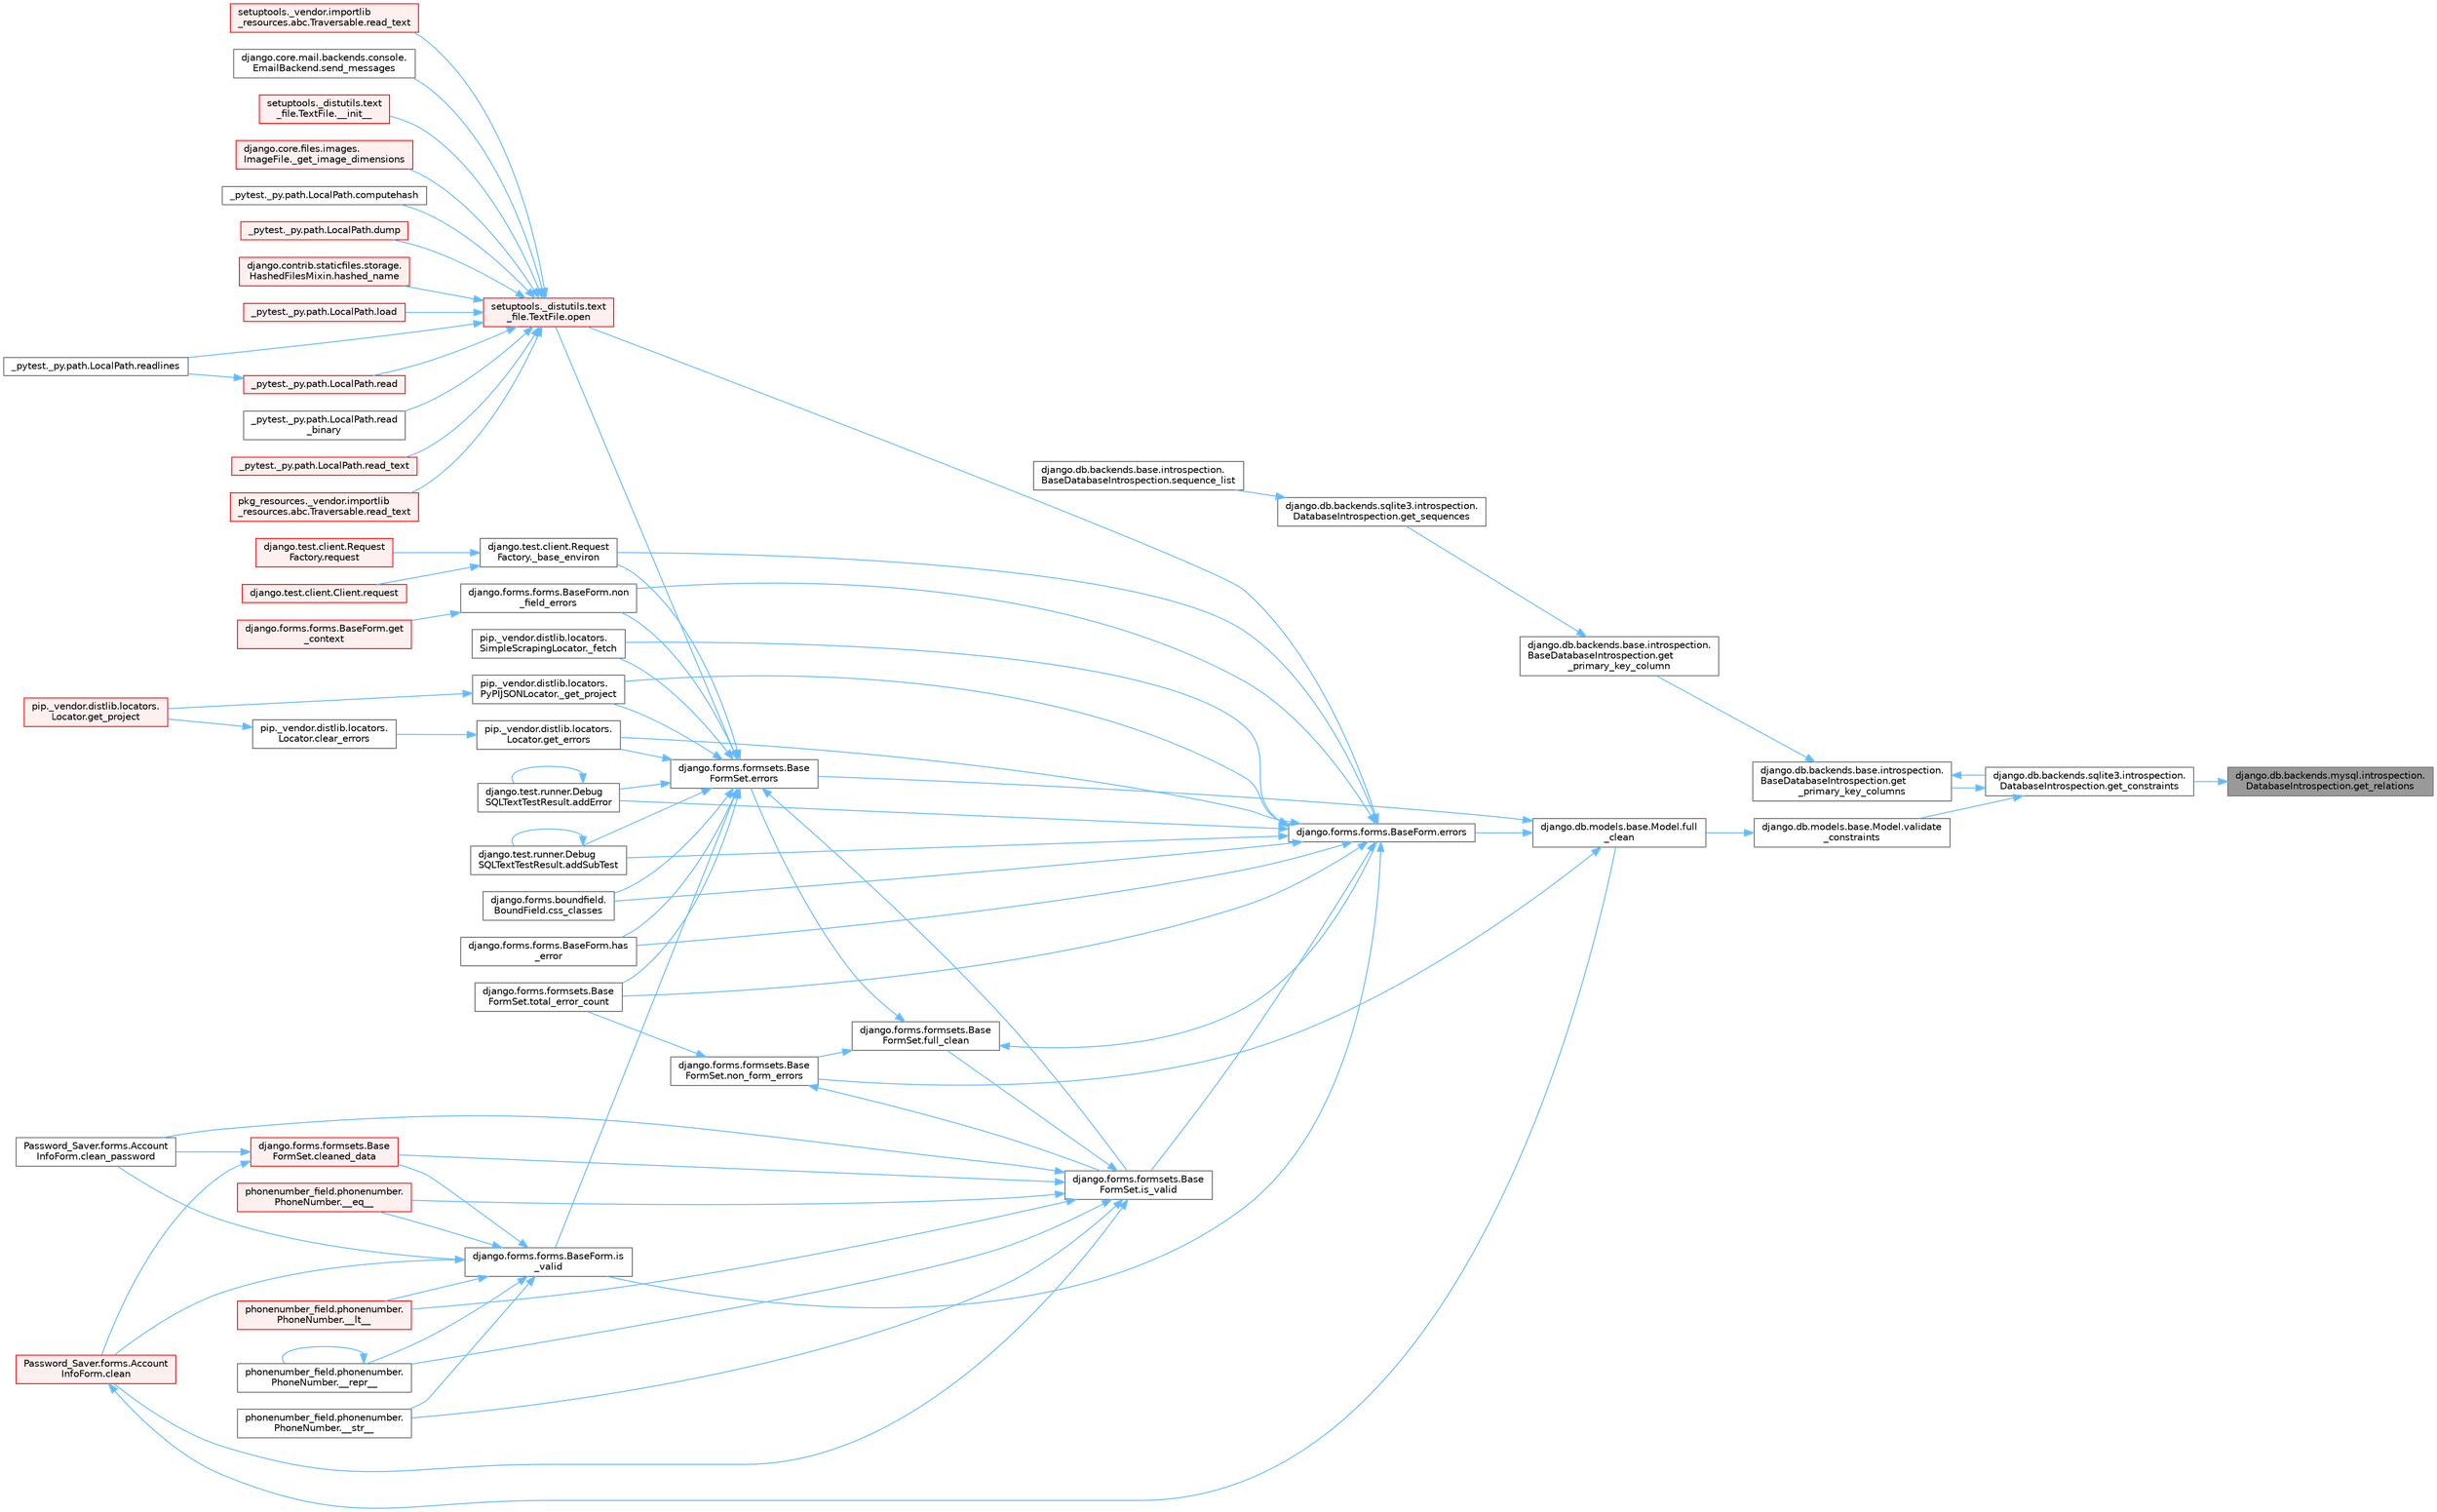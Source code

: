 digraph "django.db.backends.mysql.introspection.DatabaseIntrospection.get_relations"
{
 // LATEX_PDF_SIZE
  bgcolor="transparent";
  edge [fontname=Helvetica,fontsize=10,labelfontname=Helvetica,labelfontsize=10];
  node [fontname=Helvetica,fontsize=10,shape=box,height=0.2,width=0.4];
  rankdir="RL";
  Node1 [id="Node000001",label="django.db.backends.mysql.introspection.\lDatabaseIntrospection.get_relations",height=0.2,width=0.4,color="gray40", fillcolor="grey60", style="filled", fontcolor="black",tooltip=" "];
  Node1 -> Node2 [id="edge1_Node000001_Node000002",dir="back",color="steelblue1",style="solid",tooltip=" "];
  Node2 [id="Node000002",label="django.db.backends.sqlite3.introspection.\lDatabaseIntrospection.get_constraints",height=0.2,width=0.4,color="grey40", fillcolor="white", style="filled",URL="$classdjango_1_1db_1_1backends_1_1sqlite3_1_1introspection_1_1_database_introspection.html#a4f9b970311726f2a009c4d6c41978584",tooltip=" "];
  Node2 -> Node3 [id="edge2_Node000002_Node000003",dir="back",color="steelblue1",style="solid",tooltip=" "];
  Node3 [id="Node000003",label="django.db.backends.base.introspection.\lBaseDatabaseIntrospection.get\l_primary_key_columns",height=0.2,width=0.4,color="grey40", fillcolor="white", style="filled",URL="$classdjango_1_1db_1_1backends_1_1base_1_1introspection_1_1_base_database_introspection.html#a73c7324f1a12dbe61b5618caa90219c6",tooltip=" "];
  Node3 -> Node2 [id="edge3_Node000003_Node000002",dir="back",color="steelblue1",style="solid",tooltip=" "];
  Node3 -> Node4 [id="edge4_Node000003_Node000004",dir="back",color="steelblue1",style="solid",tooltip=" "];
  Node4 [id="Node000004",label="django.db.backends.base.introspection.\lBaseDatabaseIntrospection.get\l_primary_key_column",height=0.2,width=0.4,color="grey40", fillcolor="white", style="filled",URL="$classdjango_1_1db_1_1backends_1_1base_1_1introspection_1_1_base_database_introspection.html#af291fe20ae2db23b47f8426d13d591ed",tooltip=" "];
  Node4 -> Node5 [id="edge5_Node000004_Node000005",dir="back",color="steelblue1",style="solid",tooltip=" "];
  Node5 [id="Node000005",label="django.db.backends.sqlite3.introspection.\lDatabaseIntrospection.get_sequences",height=0.2,width=0.4,color="grey40", fillcolor="white", style="filled",URL="$classdjango_1_1db_1_1backends_1_1sqlite3_1_1introspection_1_1_database_introspection.html#a36d0587fcc257b1efd2027bb5c4ddc3f",tooltip=" "];
  Node5 -> Node6 [id="edge6_Node000005_Node000006",dir="back",color="steelblue1",style="solid",tooltip=" "];
  Node6 [id="Node000006",label="django.db.backends.base.introspection.\lBaseDatabaseIntrospection.sequence_list",height=0.2,width=0.4,color="grey40", fillcolor="white", style="filled",URL="$classdjango_1_1db_1_1backends_1_1base_1_1introspection_1_1_base_database_introspection.html#a082149e6b1bf2ffda8ce8a541bc386c0",tooltip=" "];
  Node2 -> Node7 [id="edge7_Node000002_Node000007",dir="back",color="steelblue1",style="solid",tooltip=" "];
  Node7 [id="Node000007",label="django.db.models.base.Model.validate\l_constraints",height=0.2,width=0.4,color="grey40", fillcolor="white", style="filled",URL="$classdjango_1_1db_1_1models_1_1base_1_1_model.html#af6f277f8e822324745ea37a39c2ede5e",tooltip=" "];
  Node7 -> Node8 [id="edge8_Node000007_Node000008",dir="back",color="steelblue1",style="solid",tooltip=" "];
  Node8 [id="Node000008",label="django.db.models.base.Model.full\l_clean",height=0.2,width=0.4,color="grey40", fillcolor="white", style="filled",URL="$classdjango_1_1db_1_1models_1_1base_1_1_model.html#a2e68bd042bd3e52b086f8838eeaa416f",tooltip=" "];
  Node8 -> Node9 [id="edge9_Node000008_Node000009",dir="back",color="steelblue1",style="solid",tooltip=" "];
  Node9 [id="Node000009",label="django.forms.forms.BaseForm.errors",height=0.2,width=0.4,color="grey40", fillcolor="white", style="filled",URL="$classdjango_1_1forms_1_1forms_1_1_base_form.html#aca47cb75eb6c321d1c429b33eca94d49",tooltip=" "];
  Node9 -> Node10 [id="edge10_Node000009_Node000010",dir="back",color="steelblue1",style="solid",tooltip=" "];
  Node10 [id="Node000010",label="django.test.client.Request\lFactory._base_environ",height=0.2,width=0.4,color="grey40", fillcolor="white", style="filled",URL="$classdjango_1_1test_1_1client_1_1_request_factory.html#ab650654b992f4e9fc9e30bd0442973c1",tooltip=" "];
  Node10 -> Node11 [id="edge11_Node000010_Node000011",dir="back",color="steelblue1",style="solid",tooltip=" "];
  Node11 [id="Node000011",label="django.test.client.Client.request",height=0.2,width=0.4,color="red", fillcolor="#FFF0F0", style="filled",URL="$classdjango_1_1test_1_1client_1_1_client.html#a2f51c5251142ab6503937051936e33fa",tooltip=" "];
  Node10 -> Node3184 [id="edge12_Node000010_Node003184",dir="back",color="steelblue1",style="solid",tooltip=" "];
  Node3184 [id="Node003184",label="django.test.client.Request\lFactory.request",height=0.2,width=0.4,color="red", fillcolor="#FFF0F0", style="filled",URL="$classdjango_1_1test_1_1client_1_1_request_factory.html#adae411ab0df6839c5364b647e4dc63ad",tooltip=" "];
  Node9 -> Node601 [id="edge13_Node000009_Node000601",dir="back",color="steelblue1",style="solid",tooltip=" "];
  Node601 [id="Node000601",label="pip._vendor.distlib.locators.\lSimpleScrapingLocator._fetch",height=0.2,width=0.4,color="grey40", fillcolor="white", style="filled",URL="$classpip_1_1__vendor_1_1distlib_1_1locators_1_1_simple_scraping_locator.html#a72156eb8243de03d8881db3caaa60b8c",tooltip=" "];
  Node9 -> Node602 [id="edge14_Node000009_Node000602",dir="back",color="steelblue1",style="solid",tooltip=" "];
  Node602 [id="Node000602",label="pip._vendor.distlib.locators.\lPyPIJSONLocator._get_project",height=0.2,width=0.4,color="grey40", fillcolor="white", style="filled",URL="$classpip_1_1__vendor_1_1distlib_1_1locators_1_1_py_p_i_j_s_o_n_locator.html#ab5b95d18130e47c0bedca04d7b010bf6",tooltip=" "];
  Node602 -> Node603 [id="edge15_Node000602_Node000603",dir="back",color="steelblue1",style="solid",tooltip=" "];
  Node603 [id="Node000603",label="pip._vendor.distlib.locators.\lLocator.get_project",height=0.2,width=0.4,color="red", fillcolor="#FFF0F0", style="filled",URL="$classpip_1_1__vendor_1_1distlib_1_1locators_1_1_locator.html#a14b49f16a55d384842037850d5224ce8",tooltip=" "];
  Node9 -> Node1794 [id="edge16_Node000009_Node001794",dir="back",color="steelblue1",style="solid",tooltip=" "];
  Node1794 [id="Node001794",label="django.test.runner.Debug\lSQLTextTestResult.addError",height=0.2,width=0.4,color="grey40", fillcolor="white", style="filled",URL="$classdjango_1_1test_1_1runner_1_1_debug_s_q_l_text_test_result.html#a398c116f3b7d25563a21e81178271a8a",tooltip=" "];
  Node1794 -> Node1794 [id="edge17_Node001794_Node001794",dir="back",color="steelblue1",style="solid",tooltip=" "];
  Node9 -> Node1795 [id="edge18_Node000009_Node001795",dir="back",color="steelblue1",style="solid",tooltip=" "];
  Node1795 [id="Node001795",label="django.test.runner.Debug\lSQLTextTestResult.addSubTest",height=0.2,width=0.4,color="grey40", fillcolor="white", style="filled",URL="$classdjango_1_1test_1_1runner_1_1_debug_s_q_l_text_test_result.html#a65bae0538566d8bc532c972340744b1e",tooltip=" "];
  Node1795 -> Node1795 [id="edge19_Node001795_Node001795",dir="back",color="steelblue1",style="solid",tooltip=" "];
  Node9 -> Node1796 [id="edge20_Node000009_Node001796",dir="back",color="steelblue1",style="solid",tooltip=" "];
  Node1796 [id="Node001796",label="django.forms.boundfield.\lBoundField.css_classes",height=0.2,width=0.4,color="grey40", fillcolor="white", style="filled",URL="$classdjango_1_1forms_1_1boundfield_1_1_bound_field.html#a19d289ef3598c412a0fee978458875bc",tooltip=" "];
  Node9 -> Node1797 [id="edge21_Node000009_Node001797",dir="back",color="steelblue1",style="solid",tooltip=" "];
  Node1797 [id="Node001797",label="pip._vendor.distlib.locators.\lLocator.get_errors",height=0.2,width=0.4,color="grey40", fillcolor="white", style="filled",URL="$classpip_1_1__vendor_1_1distlib_1_1locators_1_1_locator.html#abc5864a47e4cb8c481f44eb1a72f565c",tooltip=" "];
  Node1797 -> Node1798 [id="edge22_Node001797_Node001798",dir="back",color="steelblue1",style="solid",tooltip=" "];
  Node1798 [id="Node001798",label="pip._vendor.distlib.locators.\lLocator.clear_errors",height=0.2,width=0.4,color="grey40", fillcolor="white", style="filled",URL="$classpip_1_1__vendor_1_1distlib_1_1locators_1_1_locator.html#a2a2f7530c5f7c9c5d41d7d8e32852b66",tooltip=" "];
  Node1798 -> Node603 [id="edge23_Node001798_Node000603",dir="back",color="steelblue1",style="solid",tooltip=" "];
  Node9 -> Node1799 [id="edge24_Node000009_Node001799",dir="back",color="steelblue1",style="solid",tooltip=" "];
  Node1799 [id="Node001799",label="django.forms.forms.BaseForm.has\l_error",height=0.2,width=0.4,color="grey40", fillcolor="white", style="filled",URL="$classdjango_1_1forms_1_1forms_1_1_base_form.html#af67d8e47182c8c92ad4cac6441bfeb80",tooltip=" "];
  Node9 -> Node1800 [id="edge25_Node000009_Node001800",dir="back",color="steelblue1",style="solid",tooltip=" "];
  Node1800 [id="Node001800",label="django.forms.forms.BaseForm.is\l_valid",height=0.2,width=0.4,color="grey40", fillcolor="white", style="filled",URL="$classdjango_1_1forms_1_1forms_1_1_base_form.html#a8be15c9eaccca682a18c7d3f13802cc4",tooltip=" "];
  Node1800 -> Node690 [id="edge26_Node001800_Node000690",dir="back",color="steelblue1",style="solid",tooltip=" "];
  Node690 [id="Node000690",label="phonenumber_field.phonenumber.\lPhoneNumber.__eq__",height=0.2,width=0.4,color="red", fillcolor="#FFF0F0", style="filled",URL="$classphonenumber__field_1_1phonenumber_1_1_phone_number.html#a999c32cd1bfa2dd5c7df70781b09c68b",tooltip=" "];
  Node1800 -> Node691 [id="edge27_Node001800_Node000691",dir="back",color="steelblue1",style="solid",tooltip=" "];
  Node691 [id="Node000691",label="phonenumber_field.phonenumber.\lPhoneNumber.__lt__",height=0.2,width=0.4,color="red", fillcolor="#FFF0F0", style="filled",URL="$classphonenumber__field_1_1phonenumber_1_1_phone_number.html#ab94d02fbeda1355644c6c1b3d6f3d9ba",tooltip=" "];
  Node1800 -> Node692 [id="edge28_Node001800_Node000692",dir="back",color="steelblue1",style="solid",tooltip=" "];
  Node692 [id="Node000692",label="phonenumber_field.phonenumber.\lPhoneNumber.__repr__",height=0.2,width=0.4,color="grey40", fillcolor="white", style="filled",URL="$classphonenumber__field_1_1phonenumber_1_1_phone_number.html#a5420c965a5ecfad87cb6bce245cd91a5",tooltip=" "];
  Node692 -> Node692 [id="edge29_Node000692_Node000692",dir="back",color="steelblue1",style="solid",tooltip=" "];
  Node1800 -> Node693 [id="edge30_Node001800_Node000693",dir="back",color="steelblue1",style="solid",tooltip=" "];
  Node693 [id="Node000693",label="phonenumber_field.phonenumber.\lPhoneNumber.__str__",height=0.2,width=0.4,color="grey40", fillcolor="white", style="filled",URL="$classphonenumber__field_1_1phonenumber_1_1_phone_number.html#a773f55fba29310ea2218e4bbca83ba6d",tooltip=" "];
  Node1800 -> Node661 [id="edge31_Node001800_Node000661",dir="back",color="steelblue1",style="solid",tooltip=" "];
  Node661 [id="Node000661",label="Password_Saver.forms.Account\lInfoForm.clean",height=0.2,width=0.4,color="red", fillcolor="#FFF0F0", style="filled",URL="$class_password___saver_1_1forms_1_1_account_info_form.html#a89126d6030ebafc64c8aeeb352113c54",tooltip=" "];
  Node661 -> Node8 [id="edge32_Node000661_Node000008",dir="back",color="steelblue1",style="solid",tooltip=" "];
  Node1800 -> Node664 [id="edge33_Node001800_Node000664",dir="back",color="steelblue1",style="solid",tooltip=" "];
  Node664 [id="Node000664",label="Password_Saver.forms.Account\lInfoForm.clean_password",height=0.2,width=0.4,color="grey40", fillcolor="white", style="filled",URL="$class_password___saver_1_1forms_1_1_account_info_form.html#a6397d8e90a910bed34ed0ebcf5f74a4e",tooltip=" "];
  Node1800 -> Node654 [id="edge34_Node001800_Node000654",dir="back",color="steelblue1",style="solid",tooltip=" "];
  Node654 [id="Node000654",label="django.forms.formsets.Base\lFormSet.cleaned_data",height=0.2,width=0.4,color="red", fillcolor="#FFF0F0", style="filled",URL="$classdjango_1_1forms_1_1formsets_1_1_base_form_set.html#ae51d85dd3faa160668adba372c4e87f7",tooltip=" "];
  Node654 -> Node661 [id="edge35_Node000654_Node000661",dir="back",color="steelblue1",style="solid",tooltip=" "];
  Node654 -> Node664 [id="edge36_Node000654_Node000664",dir="back",color="steelblue1",style="solid",tooltip=" "];
  Node9 -> Node689 [id="edge37_Node000009_Node000689",dir="back",color="steelblue1",style="solid",tooltip=" "];
  Node689 [id="Node000689",label="django.forms.formsets.Base\lFormSet.is_valid",height=0.2,width=0.4,color="grey40", fillcolor="white", style="filled",URL="$classdjango_1_1forms_1_1formsets_1_1_base_form_set.html#a713477cfb7c01e723400df62b49c250c",tooltip=" "];
  Node689 -> Node690 [id="edge38_Node000689_Node000690",dir="back",color="steelblue1",style="solid",tooltip=" "];
  Node689 -> Node691 [id="edge39_Node000689_Node000691",dir="back",color="steelblue1",style="solid",tooltip=" "];
  Node689 -> Node692 [id="edge40_Node000689_Node000692",dir="back",color="steelblue1",style="solid",tooltip=" "];
  Node689 -> Node693 [id="edge41_Node000689_Node000693",dir="back",color="steelblue1",style="solid",tooltip=" "];
  Node689 -> Node661 [id="edge42_Node000689_Node000661",dir="back",color="steelblue1",style="solid",tooltip=" "];
  Node689 -> Node664 [id="edge43_Node000689_Node000664",dir="back",color="steelblue1",style="solid",tooltip=" "];
  Node689 -> Node654 [id="edge44_Node000689_Node000654",dir="back",color="steelblue1",style="solid",tooltip=" "];
  Node689 -> Node687 [id="edge45_Node000689_Node000687",dir="back",color="steelblue1",style="solid",tooltip=" "];
  Node687 [id="Node000687",label="django.forms.formsets.Base\lFormSet.full_clean",height=0.2,width=0.4,color="grey40", fillcolor="white", style="filled",URL="$classdjango_1_1forms_1_1formsets_1_1_base_form_set.html#aa475bdb58853c14bfcd93bd7b494e3b1",tooltip=" "];
  Node687 -> Node9 [id="edge46_Node000687_Node000009",dir="back",color="steelblue1",style="solid",tooltip=" "];
  Node687 -> Node600 [id="edge47_Node000687_Node000600",dir="back",color="steelblue1",style="solid",tooltip=" "];
  Node600 [id="Node000600",label="django.forms.formsets.Base\lFormSet.errors",height=0.2,width=0.4,color="grey40", fillcolor="white", style="filled",URL="$classdjango_1_1forms_1_1formsets_1_1_base_form_set.html#a9e249e2240c3ae2775249e3d3da42020",tooltip=" "];
  Node600 -> Node10 [id="edge48_Node000600_Node000010",dir="back",color="steelblue1",style="solid",tooltip=" "];
  Node600 -> Node601 [id="edge49_Node000600_Node000601",dir="back",color="steelblue1",style="solid",tooltip=" "];
  Node600 -> Node602 [id="edge50_Node000600_Node000602",dir="back",color="steelblue1",style="solid",tooltip=" "];
  Node600 -> Node1794 [id="edge51_Node000600_Node001794",dir="back",color="steelblue1",style="solid",tooltip=" "];
  Node600 -> Node1795 [id="edge52_Node000600_Node001795",dir="back",color="steelblue1",style="solid",tooltip=" "];
  Node600 -> Node1796 [id="edge53_Node000600_Node001796",dir="back",color="steelblue1",style="solid",tooltip=" "];
  Node600 -> Node1797 [id="edge54_Node000600_Node001797",dir="back",color="steelblue1",style="solid",tooltip=" "];
  Node600 -> Node1799 [id="edge55_Node000600_Node001799",dir="back",color="steelblue1",style="solid",tooltip=" "];
  Node600 -> Node1800 [id="edge56_Node000600_Node001800",dir="back",color="steelblue1",style="solid",tooltip=" "];
  Node600 -> Node689 [id="edge57_Node000600_Node000689",dir="back",color="steelblue1",style="solid",tooltip=" "];
  Node600 -> Node1801 [id="edge58_Node000600_Node001801",dir="back",color="steelblue1",style="solid",tooltip=" "];
  Node1801 [id="Node001801",label="django.forms.forms.BaseForm.non\l_field_errors",height=0.2,width=0.4,color="grey40", fillcolor="white", style="filled",URL="$classdjango_1_1forms_1_1forms_1_1_base_form.html#a713be7c8d25008cf58c90916cb682447",tooltip=" "];
  Node1801 -> Node1802 [id="edge59_Node001801_Node001802",dir="back",color="steelblue1",style="solid",tooltip=" "];
  Node1802 [id="Node001802",label="django.forms.forms.BaseForm.get\l_context",height=0.2,width=0.4,color="red", fillcolor="#FFF0F0", style="filled",URL="$classdjango_1_1forms_1_1forms_1_1_base_form.html#a7aceedfdbb15133ac8342eac420e8dcb",tooltip=" "];
  Node600 -> Node1805 [id="edge60_Node000600_Node001805",dir="back",color="steelblue1",style="solid",tooltip=" "];
  Node1805 [id="Node001805",label="setuptools._distutils.text\l_file.TextFile.open",height=0.2,width=0.4,color="red", fillcolor="#FFF0F0", style="filled",URL="$classsetuptools_1_1__distutils_1_1text__file_1_1_text_file.html#ab568abcef363b1b422cddfead42e68b2",tooltip=" "];
  Node1805 -> Node20 [id="edge61_Node001805_Node000020",dir="back",color="steelblue1",style="solid",tooltip=" "];
  Node20 [id="Node000020",label="setuptools._distutils.text\l_file.TextFile.__init__",height=0.2,width=0.4,color="red", fillcolor="#FFF0F0", style="filled",URL="$classsetuptools_1_1__distutils_1_1text__file_1_1_text_file.html#aeb26f34e394b4e658295391382cc8813",tooltip=" "];
  Node1805 -> Node52 [id="edge62_Node001805_Node000052",dir="back",color="steelblue1",style="solid",tooltip=" "];
  Node52 [id="Node000052",label="django.core.files.images.\lImageFile._get_image_dimensions",height=0.2,width=0.4,color="red", fillcolor="#FFF0F0", style="filled",URL="$classdjango_1_1core_1_1files_1_1images_1_1_image_file.html#a2832e2235f63c851f4652a4ea59ec924",tooltip=" "];
  Node1805 -> Node821 [id="edge63_Node001805_Node000821",dir="back",color="steelblue1",style="solid",tooltip=" "];
  Node821 [id="Node000821",label="_pytest._py.path.LocalPath.computehash",height=0.2,width=0.4,color="grey40", fillcolor="white", style="filled",URL="$class__pytest_1_1__py_1_1path_1_1_local_path.html#aa82d067bed26e6655d315d858254160b",tooltip=" "];
  Node1805 -> Node822 [id="edge64_Node001805_Node000822",dir="back",color="steelblue1",style="solid",tooltip=" "];
  Node822 [id="Node000822",label="_pytest._py.path.LocalPath.dump",height=0.2,width=0.4,color="red", fillcolor="#FFF0F0", style="filled",URL="$class__pytest_1_1__py_1_1path_1_1_local_path.html#a2f45e7b54f2823ed6746a19107ae68b4",tooltip=" "];
  Node1805 -> Node570 [id="edge65_Node001805_Node000570",dir="back",color="steelblue1",style="solid",tooltip=" "];
  Node570 [id="Node000570",label="django.contrib.staticfiles.storage.\lHashedFilesMixin.hashed_name",height=0.2,width=0.4,color="red", fillcolor="#FFF0F0", style="filled",URL="$classdjango_1_1contrib_1_1staticfiles_1_1storage_1_1_hashed_files_mixin.html#aa30283e5d1a2177cf975b44ae95e45e4",tooltip=" "];
  Node1805 -> Node824 [id="edge66_Node001805_Node000824",dir="back",color="steelblue1",style="solid",tooltip=" "];
  Node824 [id="Node000824",label="_pytest._py.path.LocalPath.load",height=0.2,width=0.4,color="red", fillcolor="#FFF0F0", style="filled",URL="$class__pytest_1_1__py_1_1path_1_1_local_path.html#a284b118886fe9a033c146647826faf72",tooltip=" "];
  Node1805 -> Node825 [id="edge67_Node001805_Node000825",dir="back",color="steelblue1",style="solid",tooltip=" "];
  Node825 [id="Node000825",label="_pytest._py.path.LocalPath.read",height=0.2,width=0.4,color="red", fillcolor="#FFF0F0", style="filled",URL="$class__pytest_1_1__py_1_1path_1_1_local_path.html#a8640b65f715ce8a258379deb78a68fd8",tooltip=" "];
  Node825 -> Node1112 [id="edge68_Node000825_Node001112",dir="back",color="steelblue1",style="solid",tooltip=" "];
  Node1112 [id="Node001112",label="_pytest._py.path.LocalPath.readlines",height=0.2,width=0.4,color="grey40", fillcolor="white", style="filled",URL="$class__pytest_1_1__py_1_1path_1_1_local_path.html#ab4ae86092b85919c6d43e793d049c3b3",tooltip=" "];
  Node1805 -> Node861 [id="edge69_Node001805_Node000861",dir="back",color="steelblue1",style="solid",tooltip=" "];
  Node861 [id="Node000861",label="_pytest._py.path.LocalPath.read\l_binary",height=0.2,width=0.4,color="grey40", fillcolor="white", style="filled",URL="$class__pytest_1_1__py_1_1path_1_1_local_path.html#adc47986c47c70f2b5889b85af157cd59",tooltip=" "];
  Node1805 -> Node862 [id="edge70_Node001805_Node000862",dir="back",color="steelblue1",style="solid",tooltip=" "];
  Node862 [id="Node000862",label="_pytest._py.path.LocalPath.read_text",height=0.2,width=0.4,color="red", fillcolor="#FFF0F0", style="filled",URL="$class__pytest_1_1__py_1_1path_1_1_local_path.html#aea3efa14b998c32e27f6604263858398",tooltip=" "];
  Node1805 -> Node1136 [id="edge71_Node001805_Node001136",dir="back",color="steelblue1",style="solid",tooltip=" "];
  Node1136 [id="Node001136",label="pkg_resources._vendor.importlib\l_resources.abc.Traversable.read_text",height=0.2,width=0.4,color="red", fillcolor="#FFF0F0", style="filled",URL="$classpkg__resources_1_1__vendor_1_1importlib__resources_1_1abc_1_1_traversable.html#a2fa0982edeea4b5f1a38953c1d81f10b",tooltip=" "];
  Node1805 -> Node1385 [id="edge72_Node001805_Node001385",dir="back",color="steelblue1",style="solid",tooltip=" "];
  Node1385 [id="Node001385",label="setuptools._vendor.importlib\l_resources.abc.Traversable.read_text",height=0.2,width=0.4,color="red", fillcolor="#FFF0F0", style="filled",URL="$classsetuptools_1_1__vendor_1_1importlib__resources_1_1abc_1_1_traversable.html#aee408e70fdcc58915b97b67f3dd981a3",tooltip=" "];
  Node1805 -> Node1112 [id="edge73_Node001805_Node001112",dir="back",color="steelblue1",style="solid",tooltip=" "];
  Node1805 -> Node1386 [id="edge74_Node001805_Node001386",dir="back",color="steelblue1",style="solid",tooltip=" "];
  Node1386 [id="Node001386",label="django.core.mail.backends.console.\lEmailBackend.send_messages",height=0.2,width=0.4,color="grey40", fillcolor="white", style="filled",URL="$classdjango_1_1core_1_1mail_1_1backends_1_1console_1_1_email_backend.html#ae3c7f922df87a228638e98cbb97a3deb",tooltip=" "];
  Node600 -> Node694 [id="edge75_Node000600_Node000694",dir="back",color="steelblue1",style="solid",tooltip=" "];
  Node694 [id="Node000694",label="django.forms.formsets.Base\lFormSet.total_error_count",height=0.2,width=0.4,color="grey40", fillcolor="white", style="filled",URL="$classdjango_1_1forms_1_1formsets_1_1_base_form_set.html#a3e9cbe55cc991b30b14546a857abb212",tooltip=" "];
  Node687 -> Node688 [id="edge76_Node000687_Node000688",dir="back",color="steelblue1",style="solid",tooltip=" "];
  Node688 [id="Node000688",label="django.forms.formsets.Base\lFormSet.non_form_errors",height=0.2,width=0.4,color="grey40", fillcolor="white", style="filled",URL="$classdjango_1_1forms_1_1formsets_1_1_base_form_set.html#a8b499fb5fdd72c59134bf40aeac2de3c",tooltip=" "];
  Node688 -> Node689 [id="edge77_Node000688_Node000689",dir="back",color="steelblue1",style="solid",tooltip=" "];
  Node688 -> Node694 [id="edge78_Node000688_Node000694",dir="back",color="steelblue1",style="solid",tooltip=" "];
  Node9 -> Node1801 [id="edge79_Node000009_Node001801",dir="back",color="steelblue1",style="solid",tooltip=" "];
  Node9 -> Node1805 [id="edge80_Node000009_Node001805",dir="back",color="steelblue1",style="solid",tooltip=" "];
  Node9 -> Node694 [id="edge81_Node000009_Node000694",dir="back",color="steelblue1",style="solid",tooltip=" "];
  Node8 -> Node600 [id="edge82_Node000008_Node000600",dir="back",color="steelblue1",style="solid",tooltip=" "];
  Node8 -> Node688 [id="edge83_Node000008_Node000688",dir="back",color="steelblue1",style="solid",tooltip=" "];
}
